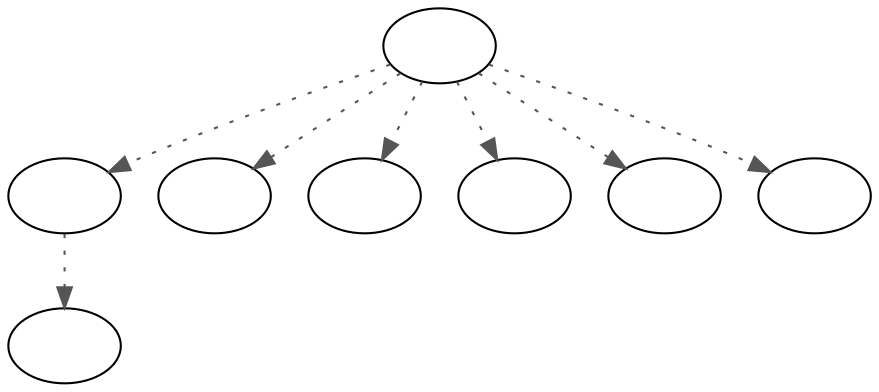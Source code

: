 digraph gengrda {
  "start" [style=filled       fillcolor="#FFFFFF"       color="#000000"]
  "start" -> "critter_p_proc" [style=dotted color="#555555"]
  "start" -> "destroy_p_proc" [style=dotted color="#555555"]
  "start" -> "map_update_p_proc" [style=dotted color="#555555"]
  "start" -> "pickup_p_proc" [style=dotted color="#555555"]
  "start" -> "talk_p_proc" [style=dotted color="#555555"]
  "start" -> "timed_event_p_proc" [style=dotted color="#555555"]
  "start" [label=""]
  "critter_p_proc" [style=filled       fillcolor="#FFFFFF"       color="#000000"]
  "critter_p_proc" -> "flee_dude" [style=dotted color="#555555"]
  "critter_p_proc" [label=""]
  "destroy_p_proc" [style=filled       fillcolor="#FFFFFF"       color="#000000"]
  "destroy_p_proc" [label=""]
  "map_update_p_proc" [style=filled       fillcolor="#FFFFFF"       color="#000000"]
  "map_update_p_proc" [label=""]
  "pickup_p_proc" [style=filled       fillcolor="#FFFFFF"       color="#000000"]
  "pickup_p_proc" [label=""]
  "talk_p_proc" [style=filled       fillcolor="#FFFFFF"       color="#000000"]
  "talk_p_proc" [label=""]
  "timed_event_p_proc" [style=filled       fillcolor="#FFFFFF"       color="#000000"]
  "timed_event_p_proc" [label=""]
  "flee_dude" [style=filled       fillcolor="#FFFFFF"       color="#000000"]
  "flee_dude" [label=""]
}